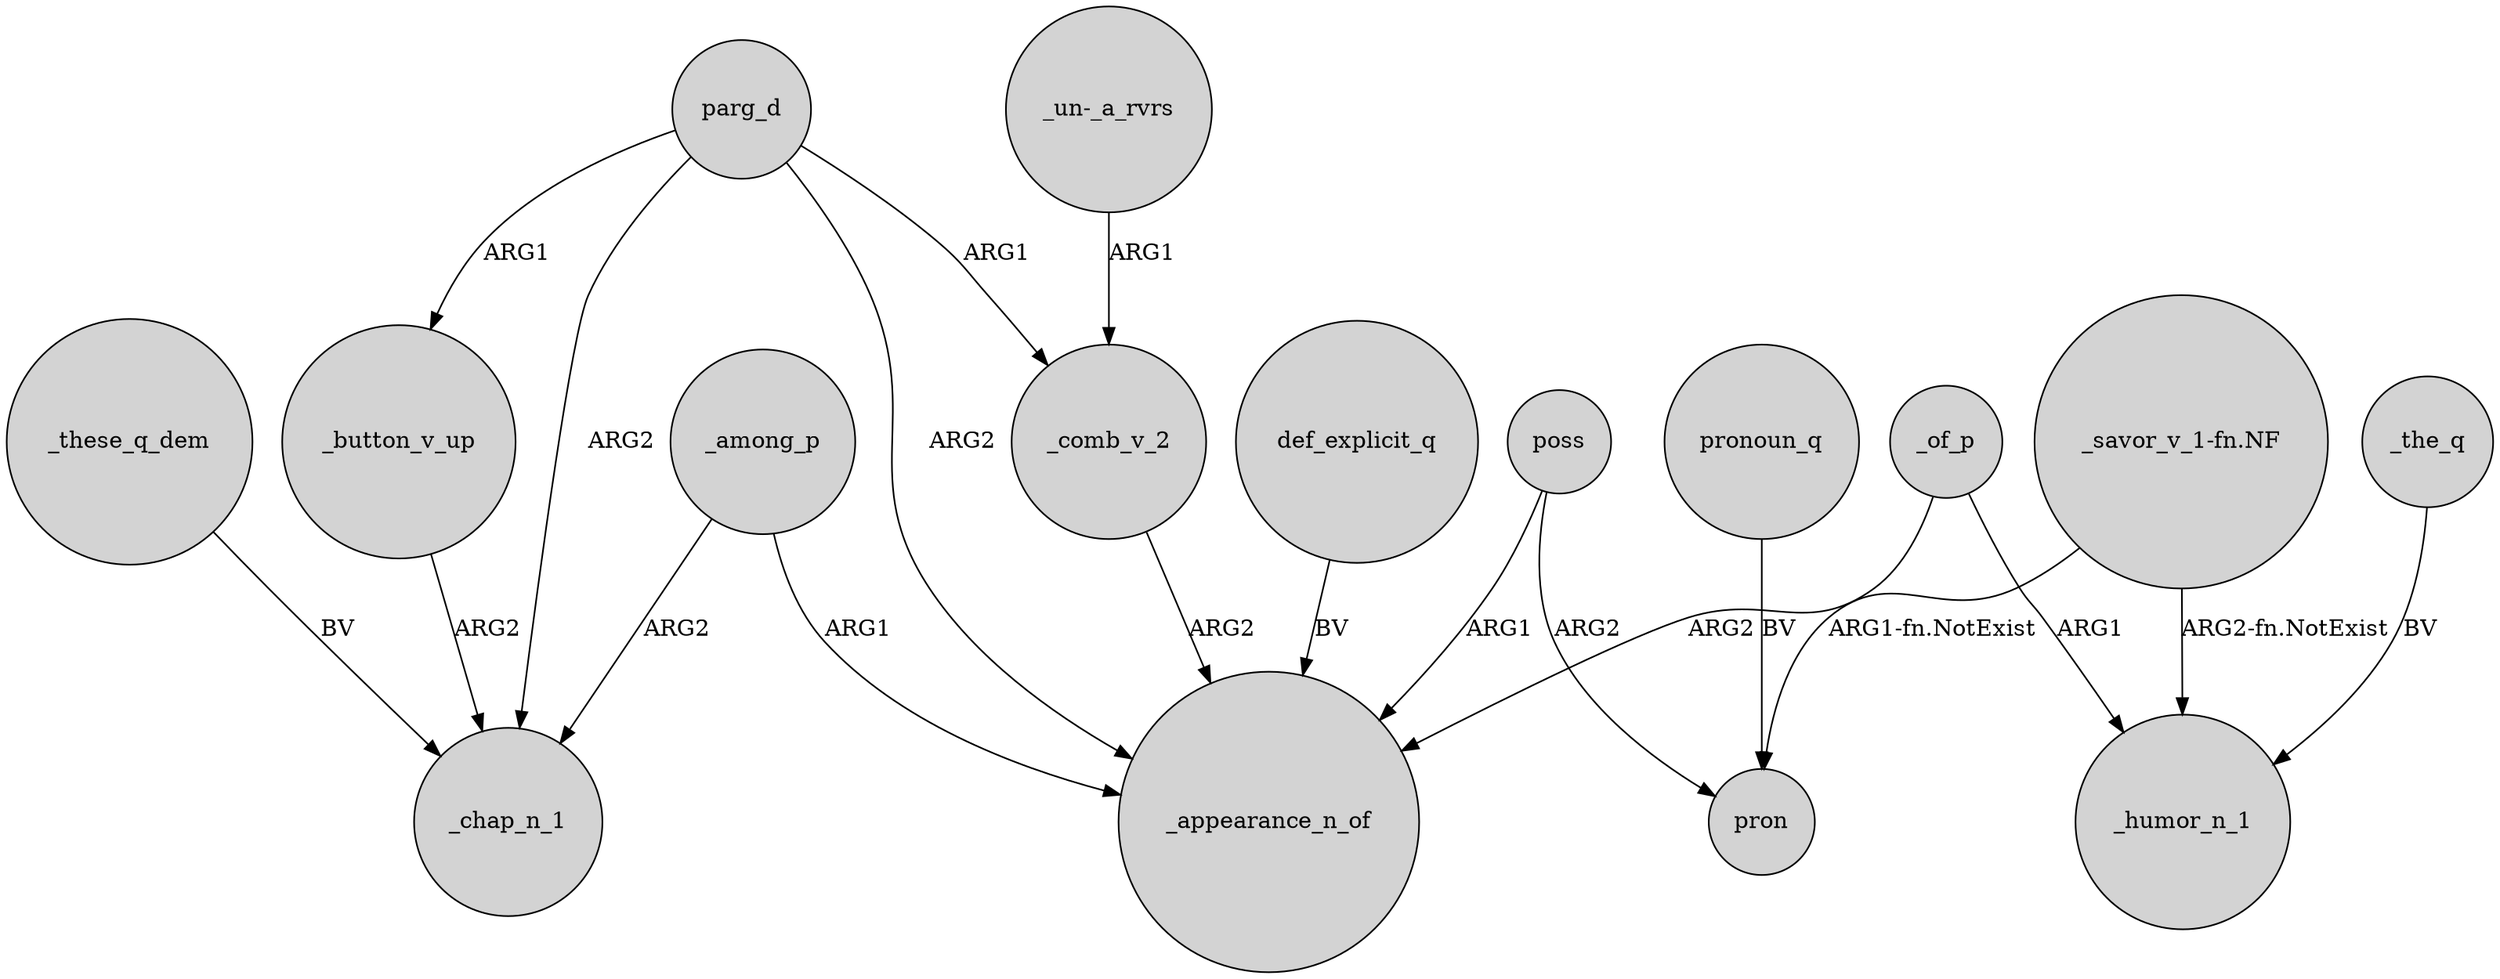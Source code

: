 digraph {
	node [shape=circle style=filled]
	poss -> _appearance_n_of [label=ARG1]
	poss -> pron [label=ARG2]
	_these_q_dem -> _chap_n_1 [label=BV]
	parg_d -> _comb_v_2 [label=ARG1]
	_comb_v_2 -> _appearance_n_of [label=ARG2]
	_among_p -> _appearance_n_of [label=ARG1]
	parg_d -> _chap_n_1 [label=ARG2]
	_among_p -> _chap_n_1 [label=ARG2]
	parg_d -> _button_v_up [label=ARG1]
	pronoun_q -> pron [label=BV]
	_of_p -> _humor_n_1 [label=ARG1]
	parg_d -> _appearance_n_of [label=ARG2]
	"_un-_a_rvrs" -> _comb_v_2 [label=ARG1]
	"_savor_v_1-fn.NF" -> _humor_n_1 [label="ARG2-fn.NotExist"]
	_button_v_up -> _chap_n_1 [label=ARG2]
	_of_p -> _appearance_n_of [label=ARG2]
	"_savor_v_1-fn.NF" -> pron [label="ARG1-fn.NotExist"]
	_the_q -> _humor_n_1 [label=BV]
	def_explicit_q -> _appearance_n_of [label=BV]
}

